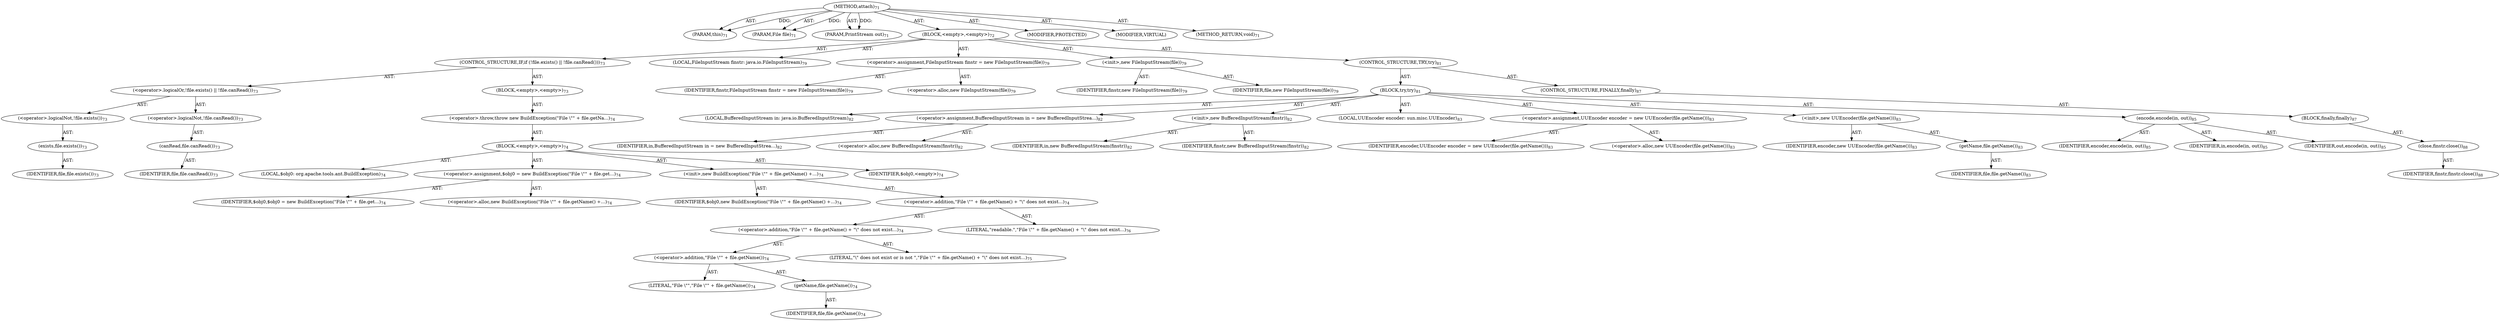 digraph "attach" {  
"111669149696" [label = <(METHOD,attach)<SUB>71</SUB>> ]
"115964116992" [label = <(PARAM,this)<SUB>71</SUB>> ]
"115964116993" [label = <(PARAM,File file)<SUB>71</SUB>> ]
"115964116994" [label = <(PARAM,PrintStream out)<SUB>71</SUB>> ]
"25769803776" [label = <(BLOCK,&lt;empty&gt;,&lt;empty&gt;)<SUB>72</SUB>> ]
"47244640256" [label = <(CONTROL_STRUCTURE,IF,if (!file.exists() || !file.canRead()))<SUB>73</SUB>> ]
"30064771072" [label = <(&lt;operator&gt;.logicalOr,!file.exists() || !file.canRead())<SUB>73</SUB>> ]
"30064771073" [label = <(&lt;operator&gt;.logicalNot,!file.exists())<SUB>73</SUB>> ]
"30064771074" [label = <(exists,file.exists())<SUB>73</SUB>> ]
"68719476736" [label = <(IDENTIFIER,file,file.exists())<SUB>73</SUB>> ]
"30064771075" [label = <(&lt;operator&gt;.logicalNot,!file.canRead())<SUB>73</SUB>> ]
"30064771076" [label = <(canRead,file.canRead())<SUB>73</SUB>> ]
"68719476737" [label = <(IDENTIFIER,file,file.canRead())<SUB>73</SUB>> ]
"25769803777" [label = <(BLOCK,&lt;empty&gt;,&lt;empty&gt;)<SUB>73</SUB>> ]
"30064771077" [label = <(&lt;operator&gt;.throw,throw new BuildException(&quot;File \&quot;&quot; + file.getNa...)<SUB>74</SUB>> ]
"25769803778" [label = <(BLOCK,&lt;empty&gt;,&lt;empty&gt;)<SUB>74</SUB>> ]
"94489280512" [label = <(LOCAL,$obj0: org.apache.tools.ant.BuildException)<SUB>74</SUB>> ]
"30064771078" [label = <(&lt;operator&gt;.assignment,$obj0 = new BuildException(&quot;File \&quot;&quot; + file.get...)<SUB>74</SUB>> ]
"68719476738" [label = <(IDENTIFIER,$obj0,$obj0 = new BuildException(&quot;File \&quot;&quot; + file.get...)<SUB>74</SUB>> ]
"30064771079" [label = <(&lt;operator&gt;.alloc,new BuildException(&quot;File \&quot;&quot; + file.getName() +...)<SUB>74</SUB>> ]
"30064771080" [label = <(&lt;init&gt;,new BuildException(&quot;File \&quot;&quot; + file.getName() +...)<SUB>74</SUB>> ]
"68719476739" [label = <(IDENTIFIER,$obj0,new BuildException(&quot;File \&quot;&quot; + file.getName() +...)<SUB>74</SUB>> ]
"30064771081" [label = <(&lt;operator&gt;.addition,&quot;File \&quot;&quot; + file.getName() + &quot;\&quot; does not exist...)<SUB>74</SUB>> ]
"30064771082" [label = <(&lt;operator&gt;.addition,&quot;File \&quot;&quot; + file.getName() + &quot;\&quot; does not exist...)<SUB>74</SUB>> ]
"30064771083" [label = <(&lt;operator&gt;.addition,&quot;File \&quot;&quot; + file.getName())<SUB>74</SUB>> ]
"90194313216" [label = <(LITERAL,&quot;File \&quot;&quot;,&quot;File \&quot;&quot; + file.getName())<SUB>74</SUB>> ]
"30064771084" [label = <(getName,file.getName())<SUB>74</SUB>> ]
"68719476740" [label = <(IDENTIFIER,file,file.getName())<SUB>74</SUB>> ]
"90194313217" [label = <(LITERAL,&quot;\&quot; does not exist or is not &quot;,&quot;File \&quot;&quot; + file.getName() + &quot;\&quot; does not exist...)<SUB>75</SUB>> ]
"90194313218" [label = <(LITERAL,&quot;readable.&quot;,&quot;File \&quot;&quot; + file.getName() + &quot;\&quot; does not exist...)<SUB>76</SUB>> ]
"68719476741" [label = <(IDENTIFIER,$obj0,&lt;empty&gt;)<SUB>74</SUB>> ]
"94489280513" [label = <(LOCAL,FileInputStream finstr: java.io.FileInputStream)<SUB>79</SUB>> ]
"30064771085" [label = <(&lt;operator&gt;.assignment,FileInputStream finstr = new FileInputStream(file))<SUB>79</SUB>> ]
"68719476742" [label = <(IDENTIFIER,finstr,FileInputStream finstr = new FileInputStream(file))<SUB>79</SUB>> ]
"30064771086" [label = <(&lt;operator&gt;.alloc,new FileInputStream(file))<SUB>79</SUB>> ]
"30064771087" [label = <(&lt;init&gt;,new FileInputStream(file))<SUB>79</SUB>> ]
"68719476743" [label = <(IDENTIFIER,finstr,new FileInputStream(file))<SUB>79</SUB>> ]
"68719476744" [label = <(IDENTIFIER,file,new FileInputStream(file))<SUB>79</SUB>> ]
"47244640257" [label = <(CONTROL_STRUCTURE,TRY,try)<SUB>81</SUB>> ]
"25769803779" [label = <(BLOCK,try,try)<SUB>81</SUB>> ]
"94489280514" [label = <(LOCAL,BufferedInputStream in: java.io.BufferedInputStream)<SUB>82</SUB>> ]
"30064771088" [label = <(&lt;operator&gt;.assignment,BufferedInputStream in = new BufferedInputStrea...)<SUB>82</SUB>> ]
"68719476745" [label = <(IDENTIFIER,in,BufferedInputStream in = new BufferedInputStrea...)<SUB>82</SUB>> ]
"30064771089" [label = <(&lt;operator&gt;.alloc,new BufferedInputStream(finstr))<SUB>82</SUB>> ]
"30064771090" [label = <(&lt;init&gt;,new BufferedInputStream(finstr))<SUB>82</SUB>> ]
"68719476746" [label = <(IDENTIFIER,in,new BufferedInputStream(finstr))<SUB>82</SUB>> ]
"68719476747" [label = <(IDENTIFIER,finstr,new BufferedInputStream(finstr))<SUB>82</SUB>> ]
"94489280515" [label = <(LOCAL,UUEncoder encoder: sun.misc.UUEncoder)<SUB>83</SUB>> ]
"30064771091" [label = <(&lt;operator&gt;.assignment,UUEncoder encoder = new UUEncoder(file.getName()))<SUB>83</SUB>> ]
"68719476748" [label = <(IDENTIFIER,encoder,UUEncoder encoder = new UUEncoder(file.getName()))<SUB>83</SUB>> ]
"30064771092" [label = <(&lt;operator&gt;.alloc,new UUEncoder(file.getName()))<SUB>83</SUB>> ]
"30064771093" [label = <(&lt;init&gt;,new UUEncoder(file.getName()))<SUB>83</SUB>> ]
"68719476749" [label = <(IDENTIFIER,encoder,new UUEncoder(file.getName()))<SUB>83</SUB>> ]
"30064771094" [label = <(getName,file.getName())<SUB>83</SUB>> ]
"68719476750" [label = <(IDENTIFIER,file,file.getName())<SUB>83</SUB>> ]
"30064771095" [label = <(encode,encode(in, out))<SUB>85</SUB>> ]
"68719476751" [label = <(IDENTIFIER,encoder,encode(in, out))<SUB>85</SUB>> ]
"68719476752" [label = <(IDENTIFIER,in,encode(in, out))<SUB>85</SUB>> ]
"68719476753" [label = <(IDENTIFIER,out,encode(in, out))<SUB>85</SUB>> ]
"47244640258" [label = <(CONTROL_STRUCTURE,FINALLY,finally)<SUB>87</SUB>> ]
"25769803780" [label = <(BLOCK,finally,finally)<SUB>87</SUB>> ]
"30064771096" [label = <(close,finstr.close())<SUB>88</SUB>> ]
"68719476754" [label = <(IDENTIFIER,finstr,finstr.close())<SUB>88</SUB>> ]
"133143986176" [label = <(MODIFIER,PROTECTED)> ]
"133143986177" [label = <(MODIFIER,VIRTUAL)> ]
"128849018880" [label = <(METHOD_RETURN,void)<SUB>71</SUB>> ]
  "111669149696" -> "115964116992"  [ label = "AST: "] 
  "111669149696" -> "115964116993"  [ label = "AST: "] 
  "111669149696" -> "115964116994"  [ label = "AST: "] 
  "111669149696" -> "25769803776"  [ label = "AST: "] 
  "111669149696" -> "133143986176"  [ label = "AST: "] 
  "111669149696" -> "133143986177"  [ label = "AST: "] 
  "111669149696" -> "128849018880"  [ label = "AST: "] 
  "25769803776" -> "47244640256"  [ label = "AST: "] 
  "25769803776" -> "94489280513"  [ label = "AST: "] 
  "25769803776" -> "30064771085"  [ label = "AST: "] 
  "25769803776" -> "30064771087"  [ label = "AST: "] 
  "25769803776" -> "47244640257"  [ label = "AST: "] 
  "47244640256" -> "30064771072"  [ label = "AST: "] 
  "47244640256" -> "25769803777"  [ label = "AST: "] 
  "30064771072" -> "30064771073"  [ label = "AST: "] 
  "30064771072" -> "30064771075"  [ label = "AST: "] 
  "30064771073" -> "30064771074"  [ label = "AST: "] 
  "30064771074" -> "68719476736"  [ label = "AST: "] 
  "30064771075" -> "30064771076"  [ label = "AST: "] 
  "30064771076" -> "68719476737"  [ label = "AST: "] 
  "25769803777" -> "30064771077"  [ label = "AST: "] 
  "30064771077" -> "25769803778"  [ label = "AST: "] 
  "25769803778" -> "94489280512"  [ label = "AST: "] 
  "25769803778" -> "30064771078"  [ label = "AST: "] 
  "25769803778" -> "30064771080"  [ label = "AST: "] 
  "25769803778" -> "68719476741"  [ label = "AST: "] 
  "30064771078" -> "68719476738"  [ label = "AST: "] 
  "30064771078" -> "30064771079"  [ label = "AST: "] 
  "30064771080" -> "68719476739"  [ label = "AST: "] 
  "30064771080" -> "30064771081"  [ label = "AST: "] 
  "30064771081" -> "30064771082"  [ label = "AST: "] 
  "30064771081" -> "90194313218"  [ label = "AST: "] 
  "30064771082" -> "30064771083"  [ label = "AST: "] 
  "30064771082" -> "90194313217"  [ label = "AST: "] 
  "30064771083" -> "90194313216"  [ label = "AST: "] 
  "30064771083" -> "30064771084"  [ label = "AST: "] 
  "30064771084" -> "68719476740"  [ label = "AST: "] 
  "30064771085" -> "68719476742"  [ label = "AST: "] 
  "30064771085" -> "30064771086"  [ label = "AST: "] 
  "30064771087" -> "68719476743"  [ label = "AST: "] 
  "30064771087" -> "68719476744"  [ label = "AST: "] 
  "47244640257" -> "25769803779"  [ label = "AST: "] 
  "47244640257" -> "47244640258"  [ label = "AST: "] 
  "25769803779" -> "94489280514"  [ label = "AST: "] 
  "25769803779" -> "30064771088"  [ label = "AST: "] 
  "25769803779" -> "30064771090"  [ label = "AST: "] 
  "25769803779" -> "94489280515"  [ label = "AST: "] 
  "25769803779" -> "30064771091"  [ label = "AST: "] 
  "25769803779" -> "30064771093"  [ label = "AST: "] 
  "25769803779" -> "30064771095"  [ label = "AST: "] 
  "30064771088" -> "68719476745"  [ label = "AST: "] 
  "30064771088" -> "30064771089"  [ label = "AST: "] 
  "30064771090" -> "68719476746"  [ label = "AST: "] 
  "30064771090" -> "68719476747"  [ label = "AST: "] 
  "30064771091" -> "68719476748"  [ label = "AST: "] 
  "30064771091" -> "30064771092"  [ label = "AST: "] 
  "30064771093" -> "68719476749"  [ label = "AST: "] 
  "30064771093" -> "30064771094"  [ label = "AST: "] 
  "30064771094" -> "68719476750"  [ label = "AST: "] 
  "30064771095" -> "68719476751"  [ label = "AST: "] 
  "30064771095" -> "68719476752"  [ label = "AST: "] 
  "30064771095" -> "68719476753"  [ label = "AST: "] 
  "47244640258" -> "25769803780"  [ label = "AST: "] 
  "25769803780" -> "30064771096"  [ label = "AST: "] 
  "30064771096" -> "68719476754"  [ label = "AST: "] 
  "111669149696" -> "115964116992"  [ label = "DDG: "] 
  "111669149696" -> "115964116993"  [ label = "DDG: "] 
  "111669149696" -> "115964116994"  [ label = "DDG: "] 
}
